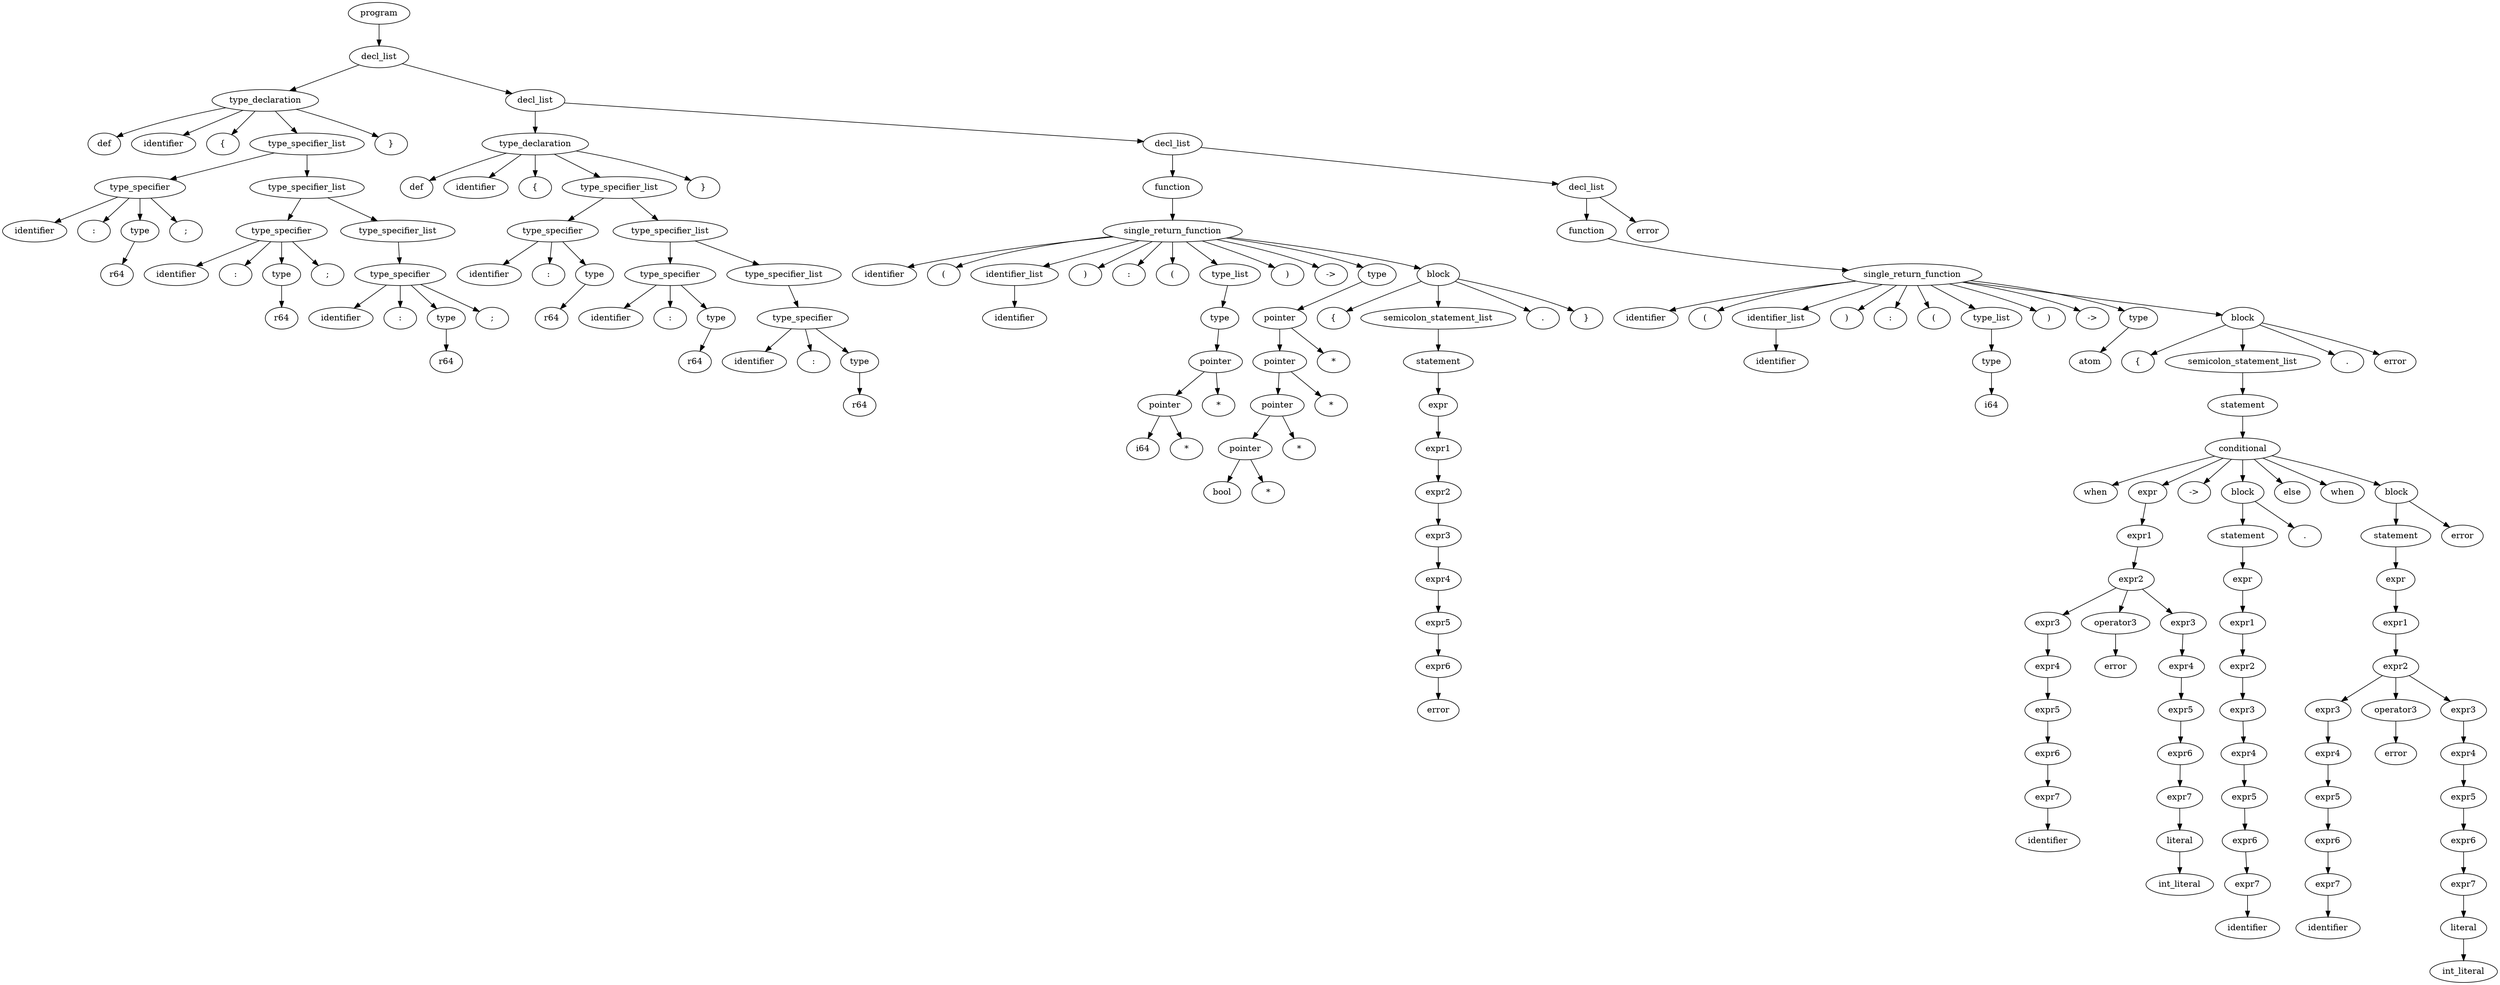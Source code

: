 digraph ast
{
	node1 [label="program"];
	node1 -> node2;
	node2 [label="decl_list"];
	node2 -> node3;
	node3 [label="type_declaration"];
	node3 -> node4;
	node4 [label="def"];
	node3 -> node5;
	node5 [label="identifier"];
	node3 -> node6;
	node6 [label="{"];
	node3 -> node7;
	node7 [label="type_specifier_list"];
	node7 -> node8;
	node8 [label="type_specifier"];
	node8 -> node9;
	node9 [label="identifier"];
	node8 -> node10;
	node10 [label=":"];
	node8 -> node11;
	node11 [label="type"];
	node11 -> node12;
	node12 [label="r64"];
	node8 -> node13;
	node13 [label=";"];
	node7 -> node14;
	node14 [label="type_specifier_list"];
	node14 -> node15;
	node15 [label="type_specifier"];
	node15 -> node16;
	node16 [label="identifier"];
	node15 -> node17;
	node17 [label=":"];
	node15 -> node18;
	node18 [label="type"];
	node18 -> node19;
	node19 [label="r64"];
	node15 -> node20;
	node20 [label=";"];
	node14 -> node21;
	node21 [label="type_specifier_list"];
	node21 -> node22;
	node22 [label="type_specifier"];
	node22 -> node23;
	node23 [label="identifier"];
	node22 -> node24;
	node24 [label=":"];
	node22 -> node25;
	node25 [label="type"];
	node25 -> node26;
	node26 [label="r64"];
	node22 -> node27;
	node27 [label=";"];
	node3 -> node28;
	node28 [label="}"];
	node2 -> node29;
	node29 [label="decl_list"];
	node29 -> node30;
	node30 [label="type_declaration"];
	node30 -> node31;
	node31 [label="def"];
	node30 -> node32;
	node32 [label="identifier"];
	node30 -> node33;
	node33 [label="{"];
	node30 -> node34;
	node34 [label="type_specifier_list"];
	node34 -> node35;
	node35 [label="type_specifier"];
	node35 -> node36;
	node36 [label="identifier"];
	node35 -> node37;
	node37 [label=":"];
	node35 -> node38;
	node38 [label="type"];
	node38 -> node39;
	node39 [label="r64"];
	node34 -> node40;
	node40 [label="type_specifier_list"];
	node40 -> node41;
	node41 [label="type_specifier"];
	node41 -> node42;
	node42 [label="identifier"];
	node41 -> node43;
	node43 [label=":"];
	node41 -> node44;
	node44 [label="type"];
	node44 -> node45;
	node45 [label="r64"];
	node40 -> node46;
	node46 [label="type_specifier_list"];
	node46 -> node47;
	node47 [label="type_specifier"];
	node47 -> node48;
	node48 [label="identifier"];
	node47 -> node49;
	node49 [label=":"];
	node47 -> node50;
	node50 [label="type"];
	node50 -> node51;
	node51 [label="r64"];
	node30 -> node52;
	node52 [label="}"];
	node29 -> node53;
	node53 [label="decl_list"];
	node53 -> node54;
	node54 [label="function"];
	node54 -> node55;
	node55 [label="single_return_function"];
	node55 -> node56;
	node56 [label="identifier"];
	node55 -> node57;
	node57 [label="("];
	node55 -> node58;
	node58 [label="identifier_list"];
	node58 -> node59;
	node59 [label="identifier"];
	node55 -> node60;
	node60 [label=")"];
	node55 -> node61;
	node61 [label=":"];
	node55 -> node62;
	node62 [label="("];
	node55 -> node63;
	node63 [label="type_list"];
	node63 -> node64;
	node64 [label="type"];
	node64 -> node65;
	node65 [label="pointer"];
	node65 -> node66;
	node66 [label="pointer"];
	node66 -> node67;
	node67 [label="i64"];
	node66 -> node68;
	node68 [label="*"];
	node65 -> node69;
	node69 [label="*"];
	node55 -> node70;
	node70 [label=")"];
	node55 -> node71;
	node71 [label="->"];
	node55 -> node72;
	node72 [label="type"];
	node72 -> node73;
	node73 [label="pointer"];
	node73 -> node74;
	node74 [label="pointer"];
	node74 -> node75;
	node75 [label="pointer"];
	node75 -> node76;
	node76 [label="pointer"];
	node76 -> node77;
	node77 [label="bool"];
	node76 -> node78;
	node78 [label="*"];
	node75 -> node79;
	node79 [label="*"];
	node74 -> node80;
	node80 [label="*"];
	node73 -> node81;
	node81 [label="*"];
	node55 -> node82;
	node82 [label="block"];
	node82 -> node83;
	node83 [label="{"];
	node82 -> node84;
	node84 [label="semicolon_statement_list"];
	node84 -> node85;
	node85 [label="statement"];
	node85 -> node86;
	node86 [label="expr"];
	node86 -> node87;
	node87 [label="expr1"];
	node87 -> node88;
	node88 [label="expr2"];
	node88 -> node89;
	node89 [label="expr3"];
	node89 -> node90;
	node90 [label="expr4"];
	node90 -> node91;
	node91 [label="expr5"];
	node91 -> node92;
	node92 [label="expr6"];
	node92 -> node93;
	node93 [label="error"];
	node82 -> node94;
	node94 [label="."];
	node82 -> node95;
	node95 [label="}"];
	node53 -> node96;
	node96 [label="decl_list"];
	node96 -> node97;
	node97 [label="function"];
	node97 -> node98;
	node98 [label="single_return_function"];
	node98 -> node99;
	node99 [label="identifier"];
	node98 -> node100;
	node100 [label="("];
	node98 -> node101;
	node101 [label="identifier_list"];
	node101 -> node102;
	node102 [label="identifier"];
	node98 -> node103;
	node103 [label=")"];
	node98 -> node104;
	node104 [label=":"];
	node98 -> node105;
	node105 [label="("];
	node98 -> node106;
	node106 [label="type_list"];
	node106 -> node107;
	node107 [label="type"];
	node107 -> node108;
	node108 [label="i64"];
	node98 -> node109;
	node109 [label=")"];
	node98 -> node110;
	node110 [label="->"];
	node98 -> node111;
	node111 [label="type"];
	node111 -> node112;
	node112 [label="atom"];
	node98 -> node113;
	node113 [label="block"];
	node113 -> node114;
	node114 [label="{"];
	node113 -> node115;
	node115 [label="semicolon_statement_list"];
	node115 -> node116;
	node116 [label="statement"];
	node116 -> node117;
	node117 [label="conditional"];
	node117 -> node118;
	node118 [label="when"];
	node117 -> node119;
	node119 [label="expr"];
	node119 -> node120;
	node120 [label="expr1"];
	node120 -> node121;
	node121 [label="expr2"];
	node121 -> node122;
	node122 [label="expr3"];
	node122 -> node123;
	node123 [label="expr4"];
	node123 -> node124;
	node124 [label="expr5"];
	node124 -> node125;
	node125 [label="expr6"];
	node125 -> node126;
	node126 [label="expr7"];
	node126 -> node127;
	node127 [label="identifier"];
	node121 -> node128;
	node128 [label="operator3"];
	node128 -> node129;
	node129 [label="error"];
	node121 -> node130;
	node130 [label="expr3"];
	node130 -> node131;
	node131 [label="expr4"];
	node131 -> node132;
	node132 [label="expr5"];
	node132 -> node133;
	node133 [label="expr6"];
	node133 -> node134;
	node134 [label="expr7"];
	node134 -> node135;
	node135 [label="literal"];
	node135 -> node136;
	node136 [label="int_literal"];
	node117 -> node137;
	node137 [label="->"];
	node117 -> node138;
	node138 [label="block"];
	node138 -> node139;
	node139 [label="statement"];
	node139 -> node140;
	node140 [label="expr"];
	node140 -> node141;
	node141 [label="expr1"];
	node141 -> node142;
	node142 [label="expr2"];
	node142 -> node143;
	node143 [label="expr3"];
	node143 -> node144;
	node144 [label="expr4"];
	node144 -> node145;
	node145 [label="expr5"];
	node145 -> node146;
	node146 [label="expr6"];
	node146 -> node147;
	node147 [label="expr7"];
	node147 -> node148;
	node148 [label="identifier"];
	node138 -> node149;
	node149 [label="."];
	node117 -> node150;
	node150 [label="else"];
	node117 -> node151;
	node151 [label="when"];
	node117 -> node152;
	node152 [label="block"];
	node152 -> node153;
	node153 [label="statement"];
	node153 -> node154;
	node154 [label="expr"];
	node154 -> node155;
	node155 [label="expr1"];
	node155 -> node156;
	node156 [label="expr2"];
	node156 -> node157;
	node157 [label="expr3"];
	node157 -> node158;
	node158 [label="expr4"];
	node158 -> node159;
	node159 [label="expr5"];
	node159 -> node160;
	node160 [label="expr6"];
	node160 -> node161;
	node161 [label="expr7"];
	node161 -> node162;
	node162 [label="identifier"];
	node156 -> node163;
	node163 [label="operator3"];
	node163 -> node164;
	node164 [label="error"];
	node156 -> node165;
	node165 [label="expr3"];
	node165 -> node166;
	node166 [label="expr4"];
	node166 -> node167;
	node167 [label="expr5"];
	node167 -> node168;
	node168 [label="expr6"];
	node168 -> node169;
	node169 [label="expr7"];
	node169 -> node170;
	node170 [label="literal"];
	node170 -> node171;
	node171 [label="int_literal"];
	node152 -> node172;
	node172 [label="error"];
	node113 -> node173;
	node173 [label="."];
	node113 -> node174;
	node174 [label="error"];
	node96 -> node175;
	node175 [label="error"];
}
